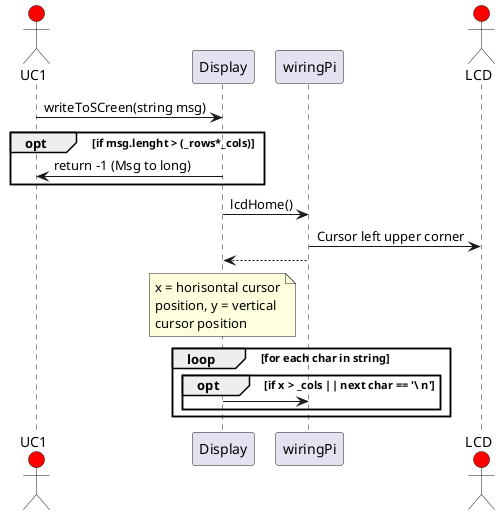 @startuml

actor UC1 #red
participant Display
participant wiringPi
actor LCD #red

skinparam wrapWidth 150

UC1 -> Display : writeToSCreen(string msg)
opt if msg.lenght > (_rows*_cols)
    Display->UC1 : return -1 (Msg to long)
end

Display -> wiringPi : lcdHome()
wiringPi -> LCD : Cursor left upper corner
wiringPi --> Display : 

note over Display : x = horisontal cursor position, y = vertical cursor position

loop for each char in string
    opt if x > _cols || next char == '\ n' 
        Display -> wiringPi : 
    end opt

end loop



@enduml